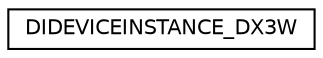 digraph "Graphical Class Hierarchy"
{
 // LATEX_PDF_SIZE
  edge [fontname="Helvetica",fontsize="10",labelfontname="Helvetica",labelfontsize="10"];
  node [fontname="Helvetica",fontsize="10",shape=record];
  rankdir="LR";
  Node0 [label="DIDEVICEINSTANCE_DX3W",height=0.2,width=0.4,color="black", fillcolor="white", style="filled",URL="$structDIDEVICEINSTANCE__DX3W.html",tooltip=" "];
}
